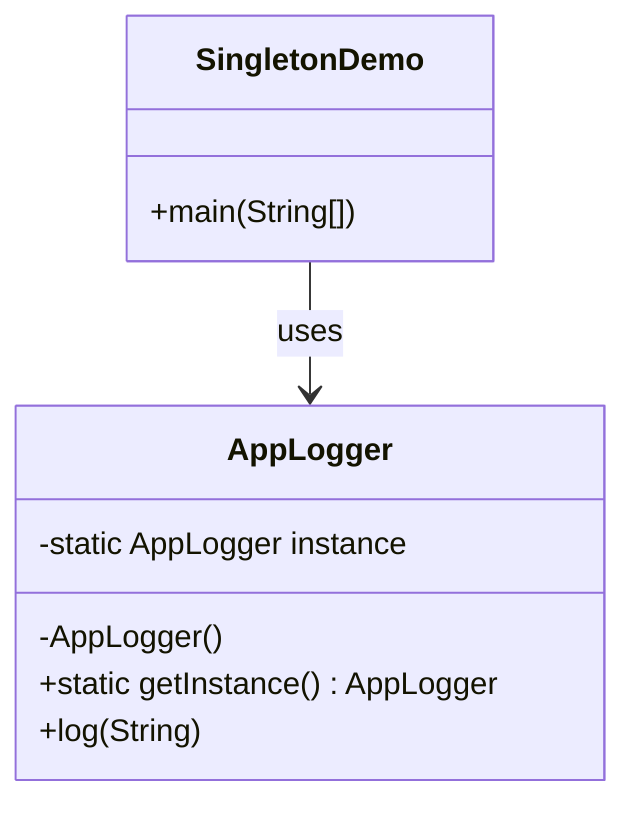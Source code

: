 classDiagram
    class AppLogger {
        -static AppLogger instance
        -AppLogger()
        +static getInstance() AppLogger
        +log(String)
    }

    class SingletonDemo {
        +main(String[])
    }

    SingletonDemo --> AppLogger : uses